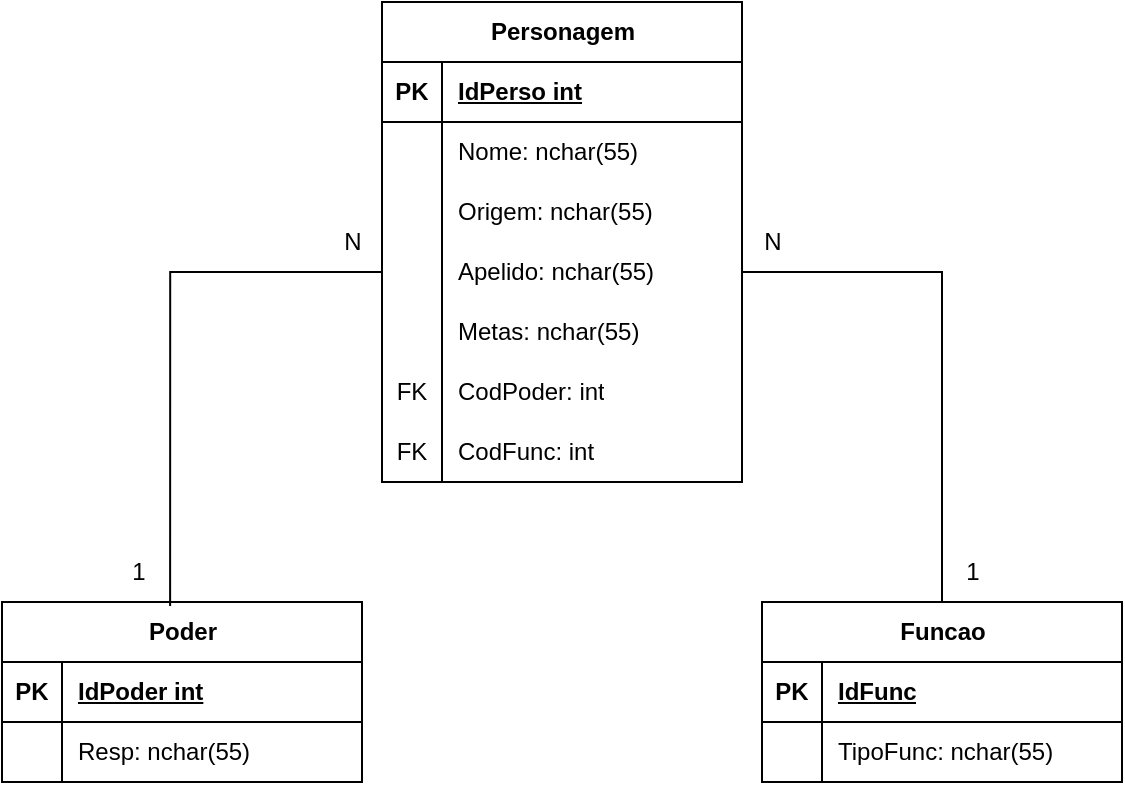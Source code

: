 <mxfile version="21.6.8" type="github">
  <diagram name="Página-1" id="WpTs0WmPZOAcWFecPBXT">
    <mxGraphModel dx="954" dy="578" grid="1" gridSize="10" guides="1" tooltips="1" connect="1" arrows="1" fold="1" page="1" pageScale="1" pageWidth="827" pageHeight="1169" math="0" shadow="0">
      <root>
        <mxCell id="0" />
        <mxCell id="1" parent="0" />
        <mxCell id="AZzpSe-Q4kcAcPJ-eY2J-1" value="&lt;font style=&quot;vertical-align: inherit;&quot;&gt;&lt;font style=&quot;vertical-align: inherit;&quot;&gt;Personagem&lt;/font&gt;&lt;/font&gt;" style="shape=table;startSize=30;container=1;collapsible=1;childLayout=tableLayout;fixedRows=1;rowLines=0;fontStyle=1;align=center;resizeLast=1;html=1;" parent="1" vertex="1">
          <mxGeometry x="240" y="100" width="180" height="240" as="geometry" />
        </mxCell>
        <mxCell id="AZzpSe-Q4kcAcPJ-eY2J-2" value="" style="shape=tableRow;horizontal=0;startSize=0;swimlaneHead=0;swimlaneBody=0;fillColor=none;collapsible=0;dropTarget=0;points=[[0,0.5],[1,0.5]];portConstraint=eastwest;top=0;left=0;right=0;bottom=1;" parent="AZzpSe-Q4kcAcPJ-eY2J-1" vertex="1">
          <mxGeometry y="30" width="180" height="30" as="geometry" />
        </mxCell>
        <mxCell id="AZzpSe-Q4kcAcPJ-eY2J-3" value="PK" style="shape=partialRectangle;connectable=0;fillColor=none;top=0;left=0;bottom=0;right=0;fontStyle=1;overflow=hidden;whiteSpace=wrap;html=1;" parent="AZzpSe-Q4kcAcPJ-eY2J-2" vertex="1">
          <mxGeometry width="30" height="30" as="geometry">
            <mxRectangle width="30" height="30" as="alternateBounds" />
          </mxGeometry>
        </mxCell>
        <mxCell id="AZzpSe-Q4kcAcPJ-eY2J-4" value="&lt;font style=&quot;vertical-align: inherit;&quot;&gt;&lt;font style=&quot;vertical-align: inherit;&quot;&gt;&lt;font style=&quot;vertical-align: inherit;&quot;&gt;&lt;font style=&quot;vertical-align: inherit;&quot;&gt;&lt;font style=&quot;vertical-align: inherit;&quot;&gt;&lt;font style=&quot;vertical-align: inherit;&quot;&gt;IdPerso int&lt;/font&gt;&lt;/font&gt;&lt;/font&gt;&lt;/font&gt;&lt;/font&gt;&lt;/font&gt;" style="shape=partialRectangle;connectable=0;fillColor=none;top=0;left=0;bottom=0;right=0;align=left;spacingLeft=6;fontStyle=5;overflow=hidden;whiteSpace=wrap;html=1;" parent="AZzpSe-Q4kcAcPJ-eY2J-2" vertex="1">
          <mxGeometry x="30" width="150" height="30" as="geometry">
            <mxRectangle width="150" height="30" as="alternateBounds" />
          </mxGeometry>
        </mxCell>
        <mxCell id="AZzpSe-Q4kcAcPJ-eY2J-5" value="" style="shape=tableRow;horizontal=0;startSize=0;swimlaneHead=0;swimlaneBody=0;fillColor=none;collapsible=0;dropTarget=0;points=[[0,0.5],[1,0.5]];portConstraint=eastwest;top=0;left=0;right=0;bottom=0;" parent="AZzpSe-Q4kcAcPJ-eY2J-1" vertex="1">
          <mxGeometry y="60" width="180" height="30" as="geometry" />
        </mxCell>
        <mxCell id="AZzpSe-Q4kcAcPJ-eY2J-6" value="" style="shape=partialRectangle;connectable=0;fillColor=none;top=0;left=0;bottom=0;right=0;editable=1;overflow=hidden;whiteSpace=wrap;html=1;" parent="AZzpSe-Q4kcAcPJ-eY2J-5" vertex="1">
          <mxGeometry width="30" height="30" as="geometry">
            <mxRectangle width="30" height="30" as="alternateBounds" />
          </mxGeometry>
        </mxCell>
        <mxCell id="AZzpSe-Q4kcAcPJ-eY2J-7" value="Nome: nchar(55)" style="shape=partialRectangle;connectable=0;fillColor=none;top=0;left=0;bottom=0;right=0;align=left;spacingLeft=6;overflow=hidden;whiteSpace=wrap;html=1;" parent="AZzpSe-Q4kcAcPJ-eY2J-5" vertex="1">
          <mxGeometry x="30" width="150" height="30" as="geometry">
            <mxRectangle width="150" height="30" as="alternateBounds" />
          </mxGeometry>
        </mxCell>
        <mxCell id="AZzpSe-Q4kcAcPJ-eY2J-8" value="" style="shape=tableRow;horizontal=0;startSize=0;swimlaneHead=0;swimlaneBody=0;fillColor=none;collapsible=0;dropTarget=0;points=[[0,0.5],[1,0.5]];portConstraint=eastwest;top=0;left=0;right=0;bottom=0;" parent="AZzpSe-Q4kcAcPJ-eY2J-1" vertex="1">
          <mxGeometry y="90" width="180" height="30" as="geometry" />
        </mxCell>
        <mxCell id="AZzpSe-Q4kcAcPJ-eY2J-9" value="" style="shape=partialRectangle;connectable=0;fillColor=none;top=0;left=0;bottom=0;right=0;editable=1;overflow=hidden;whiteSpace=wrap;html=1;" parent="AZzpSe-Q4kcAcPJ-eY2J-8" vertex="1">
          <mxGeometry width="30" height="30" as="geometry">
            <mxRectangle width="30" height="30" as="alternateBounds" />
          </mxGeometry>
        </mxCell>
        <mxCell id="AZzpSe-Q4kcAcPJ-eY2J-10" value="Origem: nchar(55)" style="shape=partialRectangle;connectable=0;fillColor=none;top=0;left=0;bottom=0;right=0;align=left;spacingLeft=6;overflow=hidden;whiteSpace=wrap;html=1;" parent="AZzpSe-Q4kcAcPJ-eY2J-8" vertex="1">
          <mxGeometry x="30" width="150" height="30" as="geometry">
            <mxRectangle width="150" height="30" as="alternateBounds" />
          </mxGeometry>
        </mxCell>
        <mxCell id="AZzpSe-Q4kcAcPJ-eY2J-85" style="shape=tableRow;horizontal=0;startSize=0;swimlaneHead=0;swimlaneBody=0;fillColor=none;collapsible=0;dropTarget=0;points=[[0,0.5],[1,0.5]];portConstraint=eastwest;top=0;left=0;right=0;bottom=0;" parent="AZzpSe-Q4kcAcPJ-eY2J-1" vertex="1">
          <mxGeometry y="120" width="180" height="30" as="geometry" />
        </mxCell>
        <mxCell id="AZzpSe-Q4kcAcPJ-eY2J-86" style="shape=partialRectangle;connectable=0;fillColor=none;top=0;left=0;bottom=0;right=0;editable=1;overflow=hidden;whiteSpace=wrap;html=1;" parent="AZzpSe-Q4kcAcPJ-eY2J-85" vertex="1">
          <mxGeometry width="30" height="30" as="geometry">
            <mxRectangle width="30" height="30" as="alternateBounds" />
          </mxGeometry>
        </mxCell>
        <mxCell id="AZzpSe-Q4kcAcPJ-eY2J-87" value="Apelido: nchar(55)" style="shape=partialRectangle;connectable=0;fillColor=none;top=0;left=0;bottom=0;right=0;align=left;spacingLeft=6;overflow=hidden;whiteSpace=wrap;html=1;" parent="AZzpSe-Q4kcAcPJ-eY2J-85" vertex="1">
          <mxGeometry x="30" width="150" height="30" as="geometry">
            <mxRectangle width="150" height="30" as="alternateBounds" />
          </mxGeometry>
        </mxCell>
        <mxCell id="AZzpSe-Q4kcAcPJ-eY2J-94" style="shape=tableRow;horizontal=0;startSize=0;swimlaneHead=0;swimlaneBody=0;fillColor=none;collapsible=0;dropTarget=0;points=[[0,0.5],[1,0.5]];portConstraint=eastwest;top=0;left=0;right=0;bottom=0;" parent="AZzpSe-Q4kcAcPJ-eY2J-1" vertex="1">
          <mxGeometry y="150" width="180" height="30" as="geometry" />
        </mxCell>
        <mxCell id="AZzpSe-Q4kcAcPJ-eY2J-95" style="shape=partialRectangle;connectable=0;fillColor=none;top=0;left=0;bottom=0;right=0;editable=1;overflow=hidden;whiteSpace=wrap;html=1;" parent="AZzpSe-Q4kcAcPJ-eY2J-94" vertex="1">
          <mxGeometry width="30" height="30" as="geometry">
            <mxRectangle width="30" height="30" as="alternateBounds" />
          </mxGeometry>
        </mxCell>
        <mxCell id="AZzpSe-Q4kcAcPJ-eY2J-96" value="Metas: nchar(55)" style="shape=partialRectangle;connectable=0;fillColor=none;top=0;left=0;bottom=0;right=0;align=left;spacingLeft=6;overflow=hidden;whiteSpace=wrap;html=1;" parent="AZzpSe-Q4kcAcPJ-eY2J-94" vertex="1">
          <mxGeometry x="30" width="150" height="30" as="geometry">
            <mxRectangle width="150" height="30" as="alternateBounds" />
          </mxGeometry>
        </mxCell>
        <mxCell id="AZzpSe-Q4kcAcPJ-eY2J-103" style="shape=tableRow;horizontal=0;startSize=0;swimlaneHead=0;swimlaneBody=0;fillColor=none;collapsible=0;dropTarget=0;points=[[0,0.5],[1,0.5]];portConstraint=eastwest;top=0;left=0;right=0;bottom=0;" parent="AZzpSe-Q4kcAcPJ-eY2J-1" vertex="1">
          <mxGeometry y="180" width="180" height="30" as="geometry" />
        </mxCell>
        <mxCell id="AZzpSe-Q4kcAcPJ-eY2J-104" value="FK" style="shape=partialRectangle;connectable=0;fillColor=none;top=0;left=0;bottom=0;right=0;editable=1;overflow=hidden;whiteSpace=wrap;html=1;" parent="AZzpSe-Q4kcAcPJ-eY2J-103" vertex="1">
          <mxGeometry width="30" height="30" as="geometry">
            <mxRectangle width="30" height="30" as="alternateBounds" />
          </mxGeometry>
        </mxCell>
        <mxCell id="AZzpSe-Q4kcAcPJ-eY2J-105" value="&lt;font style=&quot;vertical-align: inherit;&quot;&gt;&lt;font style=&quot;vertical-align: inherit;&quot;&gt;CodPoder: int&lt;/font&gt;&lt;/font&gt;" style="shape=partialRectangle;connectable=0;fillColor=none;top=0;left=0;bottom=0;right=0;align=left;spacingLeft=6;overflow=hidden;whiteSpace=wrap;html=1;" parent="AZzpSe-Q4kcAcPJ-eY2J-103" vertex="1">
          <mxGeometry x="30" width="150" height="30" as="geometry">
            <mxRectangle width="150" height="30" as="alternateBounds" />
          </mxGeometry>
        </mxCell>
        <mxCell id="8vREzYOXm2Tdh2wY0uNN-1" style="shape=tableRow;horizontal=0;startSize=0;swimlaneHead=0;swimlaneBody=0;fillColor=none;collapsible=0;dropTarget=0;points=[[0,0.5],[1,0.5]];portConstraint=eastwest;top=0;left=0;right=0;bottom=0;" vertex="1" parent="AZzpSe-Q4kcAcPJ-eY2J-1">
          <mxGeometry y="210" width="180" height="30" as="geometry" />
        </mxCell>
        <mxCell id="8vREzYOXm2Tdh2wY0uNN-2" value="FK" style="shape=partialRectangle;connectable=0;fillColor=none;top=0;left=0;bottom=0;right=0;editable=1;overflow=hidden;whiteSpace=wrap;html=1;" vertex="1" parent="8vREzYOXm2Tdh2wY0uNN-1">
          <mxGeometry width="30" height="30" as="geometry">
            <mxRectangle width="30" height="30" as="alternateBounds" />
          </mxGeometry>
        </mxCell>
        <mxCell id="8vREzYOXm2Tdh2wY0uNN-3" value="&lt;font style=&quot;vertical-align: inherit;&quot;&gt;&lt;font style=&quot;vertical-align: inherit;&quot;&gt;CodFunc: int&lt;/font&gt;&lt;/font&gt;" style="shape=partialRectangle;connectable=0;fillColor=none;top=0;left=0;bottom=0;right=0;align=left;spacingLeft=6;overflow=hidden;whiteSpace=wrap;html=1;" vertex="1" parent="8vREzYOXm2Tdh2wY0uNN-1">
          <mxGeometry x="30" width="150" height="30" as="geometry">
            <mxRectangle width="150" height="30" as="alternateBounds" />
          </mxGeometry>
        </mxCell>
        <mxCell id="8vREzYOXm2Tdh2wY0uNN-4" value="&lt;font style=&quot;vertical-align: inherit;&quot;&gt;&lt;font style=&quot;vertical-align: inherit;&quot;&gt;Poder&lt;/font&gt;&lt;/font&gt;" style="shape=table;startSize=30;container=1;collapsible=1;childLayout=tableLayout;fixedRows=1;rowLines=0;fontStyle=1;align=center;resizeLast=1;html=1;" vertex="1" parent="1">
          <mxGeometry x="50" y="400" width="180" height="90" as="geometry" />
        </mxCell>
        <mxCell id="8vREzYOXm2Tdh2wY0uNN-5" value="" style="shape=tableRow;horizontal=0;startSize=0;swimlaneHead=0;swimlaneBody=0;fillColor=none;collapsible=0;dropTarget=0;points=[[0,0.5],[1,0.5]];portConstraint=eastwest;top=0;left=0;right=0;bottom=1;" vertex="1" parent="8vREzYOXm2Tdh2wY0uNN-4">
          <mxGeometry y="30" width="180" height="30" as="geometry" />
        </mxCell>
        <mxCell id="8vREzYOXm2Tdh2wY0uNN-6" value="PK" style="shape=partialRectangle;connectable=0;fillColor=none;top=0;left=0;bottom=0;right=0;fontStyle=1;overflow=hidden;whiteSpace=wrap;html=1;" vertex="1" parent="8vREzYOXm2Tdh2wY0uNN-5">
          <mxGeometry width="30" height="30" as="geometry">
            <mxRectangle width="30" height="30" as="alternateBounds" />
          </mxGeometry>
        </mxCell>
        <mxCell id="8vREzYOXm2Tdh2wY0uNN-7" value="&lt;font style=&quot;vertical-align: inherit;&quot;&gt;&lt;font style=&quot;vertical-align: inherit;&quot;&gt;IdPoder int&lt;/font&gt;&lt;/font&gt;" style="shape=partialRectangle;connectable=0;fillColor=none;top=0;left=0;bottom=0;right=0;align=left;spacingLeft=6;fontStyle=5;overflow=hidden;whiteSpace=wrap;html=1;" vertex="1" parent="8vREzYOXm2Tdh2wY0uNN-5">
          <mxGeometry x="30" width="150" height="30" as="geometry">
            <mxRectangle width="150" height="30" as="alternateBounds" />
          </mxGeometry>
        </mxCell>
        <mxCell id="8vREzYOXm2Tdh2wY0uNN-8" value="" style="shape=tableRow;horizontal=0;startSize=0;swimlaneHead=0;swimlaneBody=0;fillColor=none;collapsible=0;dropTarget=0;points=[[0,0.5],[1,0.5]];portConstraint=eastwest;top=0;left=0;right=0;bottom=0;" vertex="1" parent="8vREzYOXm2Tdh2wY0uNN-4">
          <mxGeometry y="60" width="180" height="30" as="geometry" />
        </mxCell>
        <mxCell id="8vREzYOXm2Tdh2wY0uNN-9" value="" style="shape=partialRectangle;connectable=0;fillColor=none;top=0;left=0;bottom=0;right=0;editable=1;overflow=hidden;whiteSpace=wrap;html=1;" vertex="1" parent="8vREzYOXm2Tdh2wY0uNN-8">
          <mxGeometry width="30" height="30" as="geometry">
            <mxRectangle width="30" height="30" as="alternateBounds" />
          </mxGeometry>
        </mxCell>
        <mxCell id="8vREzYOXm2Tdh2wY0uNN-10" value="&lt;font style=&quot;vertical-align: inherit;&quot;&gt;&lt;font style=&quot;vertical-align: inherit;&quot;&gt;Resp: nchar(55)&lt;/font&gt;&lt;/font&gt;" style="shape=partialRectangle;connectable=0;fillColor=none;top=0;left=0;bottom=0;right=0;align=left;spacingLeft=6;overflow=hidden;whiteSpace=wrap;html=1;" vertex="1" parent="8vREzYOXm2Tdh2wY0uNN-8">
          <mxGeometry x="30" width="150" height="30" as="geometry">
            <mxRectangle width="150" height="30" as="alternateBounds" />
          </mxGeometry>
        </mxCell>
        <mxCell id="8vREzYOXm2Tdh2wY0uNN-17" value="&lt;font style=&quot;vertical-align: inherit;&quot;&gt;&lt;font style=&quot;vertical-align: inherit;&quot;&gt;Funcao&lt;/font&gt;&lt;/font&gt;" style="shape=table;startSize=30;container=1;collapsible=1;childLayout=tableLayout;fixedRows=1;rowLines=0;fontStyle=1;align=center;resizeLast=1;html=1;" vertex="1" parent="1">
          <mxGeometry x="430" y="400" width="180" height="90" as="geometry" />
        </mxCell>
        <mxCell id="8vREzYOXm2Tdh2wY0uNN-18" value="" style="shape=tableRow;horizontal=0;startSize=0;swimlaneHead=0;swimlaneBody=0;fillColor=none;collapsible=0;dropTarget=0;points=[[0,0.5],[1,0.5]];portConstraint=eastwest;top=0;left=0;right=0;bottom=1;" vertex="1" parent="8vREzYOXm2Tdh2wY0uNN-17">
          <mxGeometry y="30" width="180" height="30" as="geometry" />
        </mxCell>
        <mxCell id="8vREzYOXm2Tdh2wY0uNN-19" value="PK" style="shape=partialRectangle;connectable=0;fillColor=none;top=0;left=0;bottom=0;right=0;fontStyle=1;overflow=hidden;whiteSpace=wrap;html=1;" vertex="1" parent="8vREzYOXm2Tdh2wY0uNN-18">
          <mxGeometry width="30" height="30" as="geometry">
            <mxRectangle width="30" height="30" as="alternateBounds" />
          </mxGeometry>
        </mxCell>
        <mxCell id="8vREzYOXm2Tdh2wY0uNN-20" value="&lt;font style=&quot;vertical-align: inherit;&quot;&gt;&lt;font style=&quot;vertical-align: inherit;&quot;&gt;IdFunc&lt;/font&gt;&lt;/font&gt;" style="shape=partialRectangle;connectable=0;fillColor=none;top=0;left=0;bottom=0;right=0;align=left;spacingLeft=6;fontStyle=5;overflow=hidden;whiteSpace=wrap;html=1;" vertex="1" parent="8vREzYOXm2Tdh2wY0uNN-18">
          <mxGeometry x="30" width="150" height="30" as="geometry">
            <mxRectangle width="150" height="30" as="alternateBounds" />
          </mxGeometry>
        </mxCell>
        <mxCell id="8vREzYOXm2Tdh2wY0uNN-21" value="" style="shape=tableRow;horizontal=0;startSize=0;swimlaneHead=0;swimlaneBody=0;fillColor=none;collapsible=0;dropTarget=0;points=[[0,0.5],[1,0.5]];portConstraint=eastwest;top=0;left=0;right=0;bottom=0;" vertex="1" parent="8vREzYOXm2Tdh2wY0uNN-17">
          <mxGeometry y="60" width="180" height="30" as="geometry" />
        </mxCell>
        <mxCell id="8vREzYOXm2Tdh2wY0uNN-22" value="" style="shape=partialRectangle;connectable=0;fillColor=none;top=0;left=0;bottom=0;right=0;editable=1;overflow=hidden;whiteSpace=wrap;html=1;" vertex="1" parent="8vREzYOXm2Tdh2wY0uNN-21">
          <mxGeometry width="30" height="30" as="geometry">
            <mxRectangle width="30" height="30" as="alternateBounds" />
          </mxGeometry>
        </mxCell>
        <mxCell id="8vREzYOXm2Tdh2wY0uNN-23" value="&lt;font style=&quot;vertical-align: inherit;&quot;&gt;&lt;font style=&quot;vertical-align: inherit;&quot;&gt;TipoFunc: nchar(55)&lt;/font&gt;&lt;/font&gt;" style="shape=partialRectangle;connectable=0;fillColor=none;top=0;left=0;bottom=0;right=0;align=left;spacingLeft=6;overflow=hidden;whiteSpace=wrap;html=1;" vertex="1" parent="8vREzYOXm2Tdh2wY0uNN-21">
          <mxGeometry x="30" width="150" height="30" as="geometry">
            <mxRectangle width="150" height="30" as="alternateBounds" />
          </mxGeometry>
        </mxCell>
        <mxCell id="8vREzYOXm2Tdh2wY0uNN-31" style="edgeStyle=orthogonalEdgeStyle;rounded=0;orthogonalLoop=1;jettySize=auto;html=1;exitX=0;exitY=0.5;exitDx=0;exitDy=0;entryX=0.467;entryY=0.022;entryDx=0;entryDy=0;entryPerimeter=0;endArrow=none;endFill=0;" edge="1" parent="1" source="AZzpSe-Q4kcAcPJ-eY2J-85" target="8vREzYOXm2Tdh2wY0uNN-4">
          <mxGeometry relative="1" as="geometry" />
        </mxCell>
        <mxCell id="8vREzYOXm2Tdh2wY0uNN-32" style="edgeStyle=orthogonalEdgeStyle;rounded=0;orthogonalLoop=1;jettySize=auto;html=1;exitX=1;exitY=0.5;exitDx=0;exitDy=0;entryX=0.5;entryY=0;entryDx=0;entryDy=0;endArrow=none;endFill=0;" edge="1" parent="1" source="AZzpSe-Q4kcAcPJ-eY2J-85" target="8vREzYOXm2Tdh2wY0uNN-17">
          <mxGeometry relative="1" as="geometry" />
        </mxCell>
        <mxCell id="8vREzYOXm2Tdh2wY0uNN-33" value="N" style="text;html=1;align=center;verticalAlign=middle;resizable=0;points=[];autosize=1;strokeColor=none;fillColor=none;" vertex="1" parent="1">
          <mxGeometry x="420" y="205" width="30" height="30" as="geometry" />
        </mxCell>
        <mxCell id="8vREzYOXm2Tdh2wY0uNN-34" value="N" style="text;html=1;align=center;verticalAlign=middle;resizable=0;points=[];autosize=1;strokeColor=none;fillColor=none;" vertex="1" parent="1">
          <mxGeometry x="210" y="205" width="30" height="30" as="geometry" />
        </mxCell>
        <mxCell id="8vREzYOXm2Tdh2wY0uNN-35" value="1" style="text;html=1;align=center;verticalAlign=middle;resizable=0;points=[];autosize=1;strokeColor=none;fillColor=none;" vertex="1" parent="1">
          <mxGeometry x="520" y="370" width="30" height="30" as="geometry" />
        </mxCell>
        <mxCell id="8vREzYOXm2Tdh2wY0uNN-36" value="1" style="text;html=1;align=center;verticalAlign=middle;resizable=0;points=[];autosize=1;strokeColor=none;fillColor=none;" vertex="1" parent="1">
          <mxGeometry x="103" y="370" width="30" height="30" as="geometry" />
        </mxCell>
      </root>
    </mxGraphModel>
  </diagram>
</mxfile>
